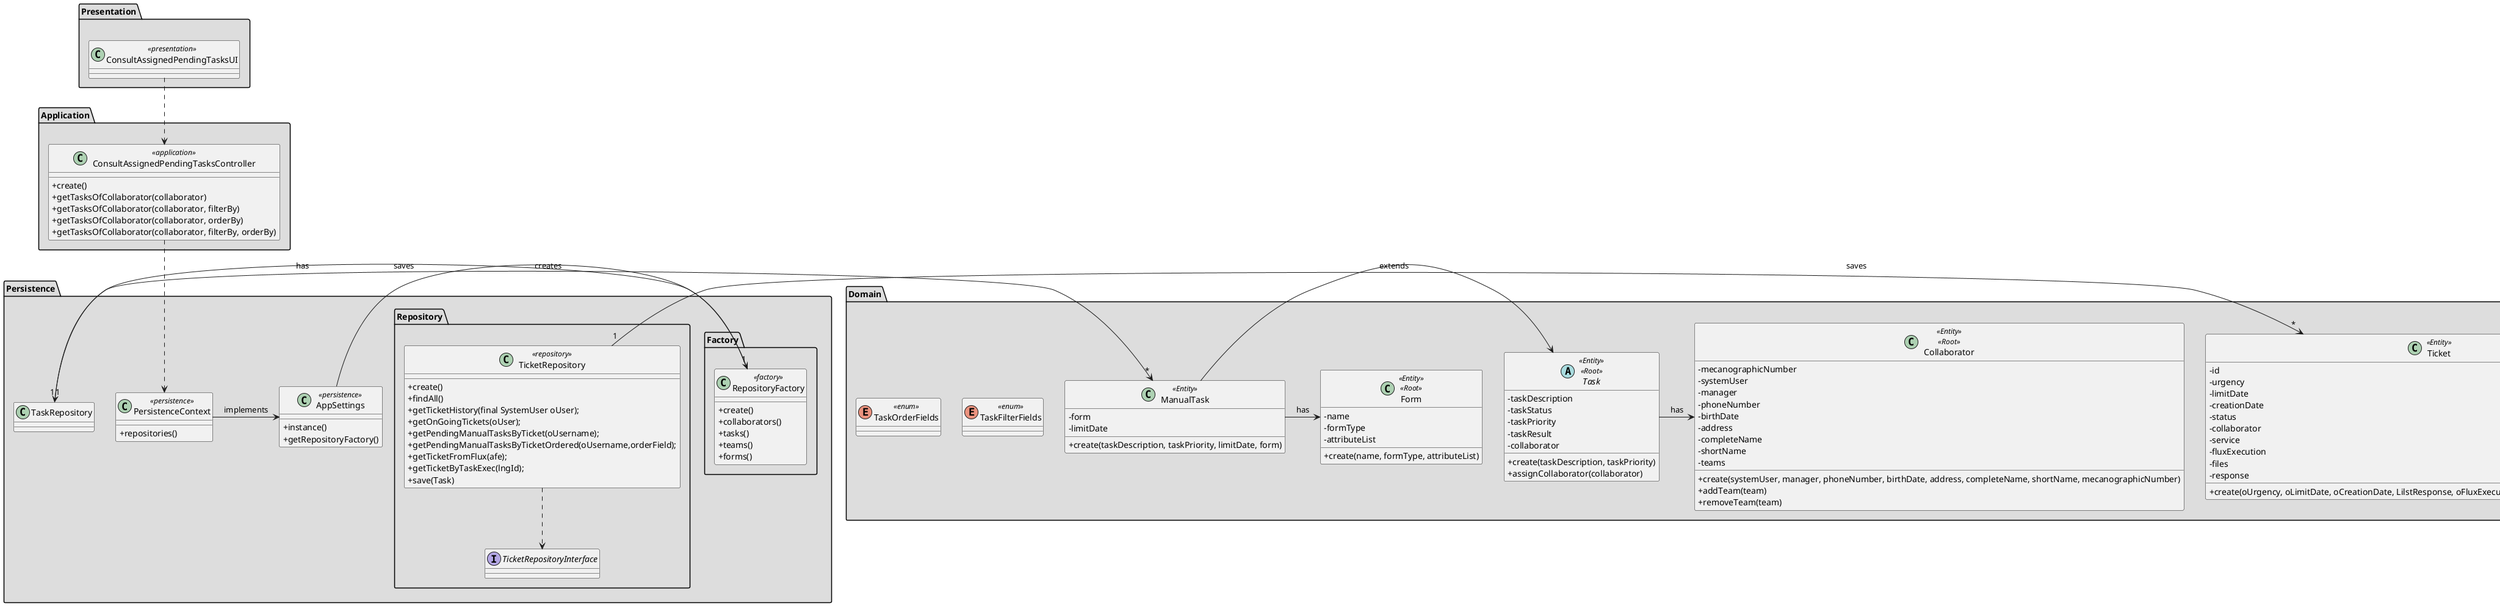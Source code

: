 @startuml
skinparam classAttributeIconSize 0

package "Presentation" #DDDDDD {
    class ConsultAssignedPendingTasksUI<<presentation>>{
    }
}


package "Application" #DDDDDD {
    class ConsultAssignedPendingTasksController<<application>>{
        + create()
        + getTasksOfCollaborator(collaborator)
        + getTasksOfCollaborator(collaborator, filterBy)
        + getTasksOfCollaborator(collaborator, orderBy)
        + getTasksOfCollaborator(collaborator, filterBy, orderBy)
    }
}


package "Domain" #DDDDDD {

    abstract class Task<<Entity>><<Root>>{
        - taskDescription
        - taskStatus
        - taskPriority
        - taskResult
        - collaborator
        +create(taskDescription, taskPriority)
        +assignCollaborator(collaborator)
    }

    class ManualTask<<Entity>>{
        - form
        - limitDate
        +create(taskDescription, taskPriority, limitDate, form)
    }

    class Ticket<<Entity>>{
        - id
        - urgency
        - limitDate
        - creationDate
        - status
        - collaborator
        - service
        - fluxExecution
        - files
        - response
        +create(oUrgency, oLimitDate, oCreationDate, LilstResponse, oFluxExecution, lstFiles, oService, oCollaborator)
    }

    class Collaborator<<Entity>><<Root>>{
        - mecanographicNumber
        - systemUser
        - manager
        - phoneNumber
        - birthDate
        - address
        - completeName
        - shortName
        - teams
        + create(systemUser, manager, phoneNumber, birthDate, address, completeName, shortName, mecanographicNumber)
        + addTeam(team)
        + removeTeam(team)
    }

    class Form<<Entity>><<Root>> {
        - name
        - formType
        - attributeList
        + create(name, formType, attributeList)
    }

    enum TaskFilterFields<<enum>> {
    }

    enum TaskOrderFields<<enum>> {
    }
}

package Persistence #DDDDDD {
    class PersistenceContext<<persistence>>{
        +repositories()
    }

    class AppSettings<<persistence>>{
        +instance()
        +getRepositoryFactory()
    }

    package Factory #DDDDDD {
        class RepositoryFactory<<factory>>{
            +create()
            +collaborators()
            +tasks()
            +teams()
            +forms()
    }
}

package "Repository" #DDDDDD {
    class TicketRepository<<repository>>{
        +create()
        +findAll()
        +getTicketHistory(final SystemUser oUser);
        +getOnGoingTickets(oUser);
        +getPendingManualTasksByTicket(oUsername);
        +getPendingManualTasksByTicketOrdered(oUsername,orderField);
        +getTicketFromFlux(afe);
        +getTicketByTaskExec(lngId);
        +save(Task)
    }

    interface TicketRepositoryInterface{

    }
}


ConsultAssignedPendingTasksUI ..> ConsultAssignedPendingTasksController
ConsultAssignedPendingTasksController ..> PersistenceContext

TicketRepository ..> TicketRepositoryInterface

TicketRepository "1" -> "*" Ticket : saves

AppSettings -> RepositoryFactory : creates
PersistenceContext -> AppSettings : implements

RepositoryFactory "1" -> "1" TaskRepository : has

TaskRepository "1" -> "*" ManualTask : saves

ManualTask -> Task : extends

Task -> Collaborator : has

ManualTask -> Form : has

@enduml